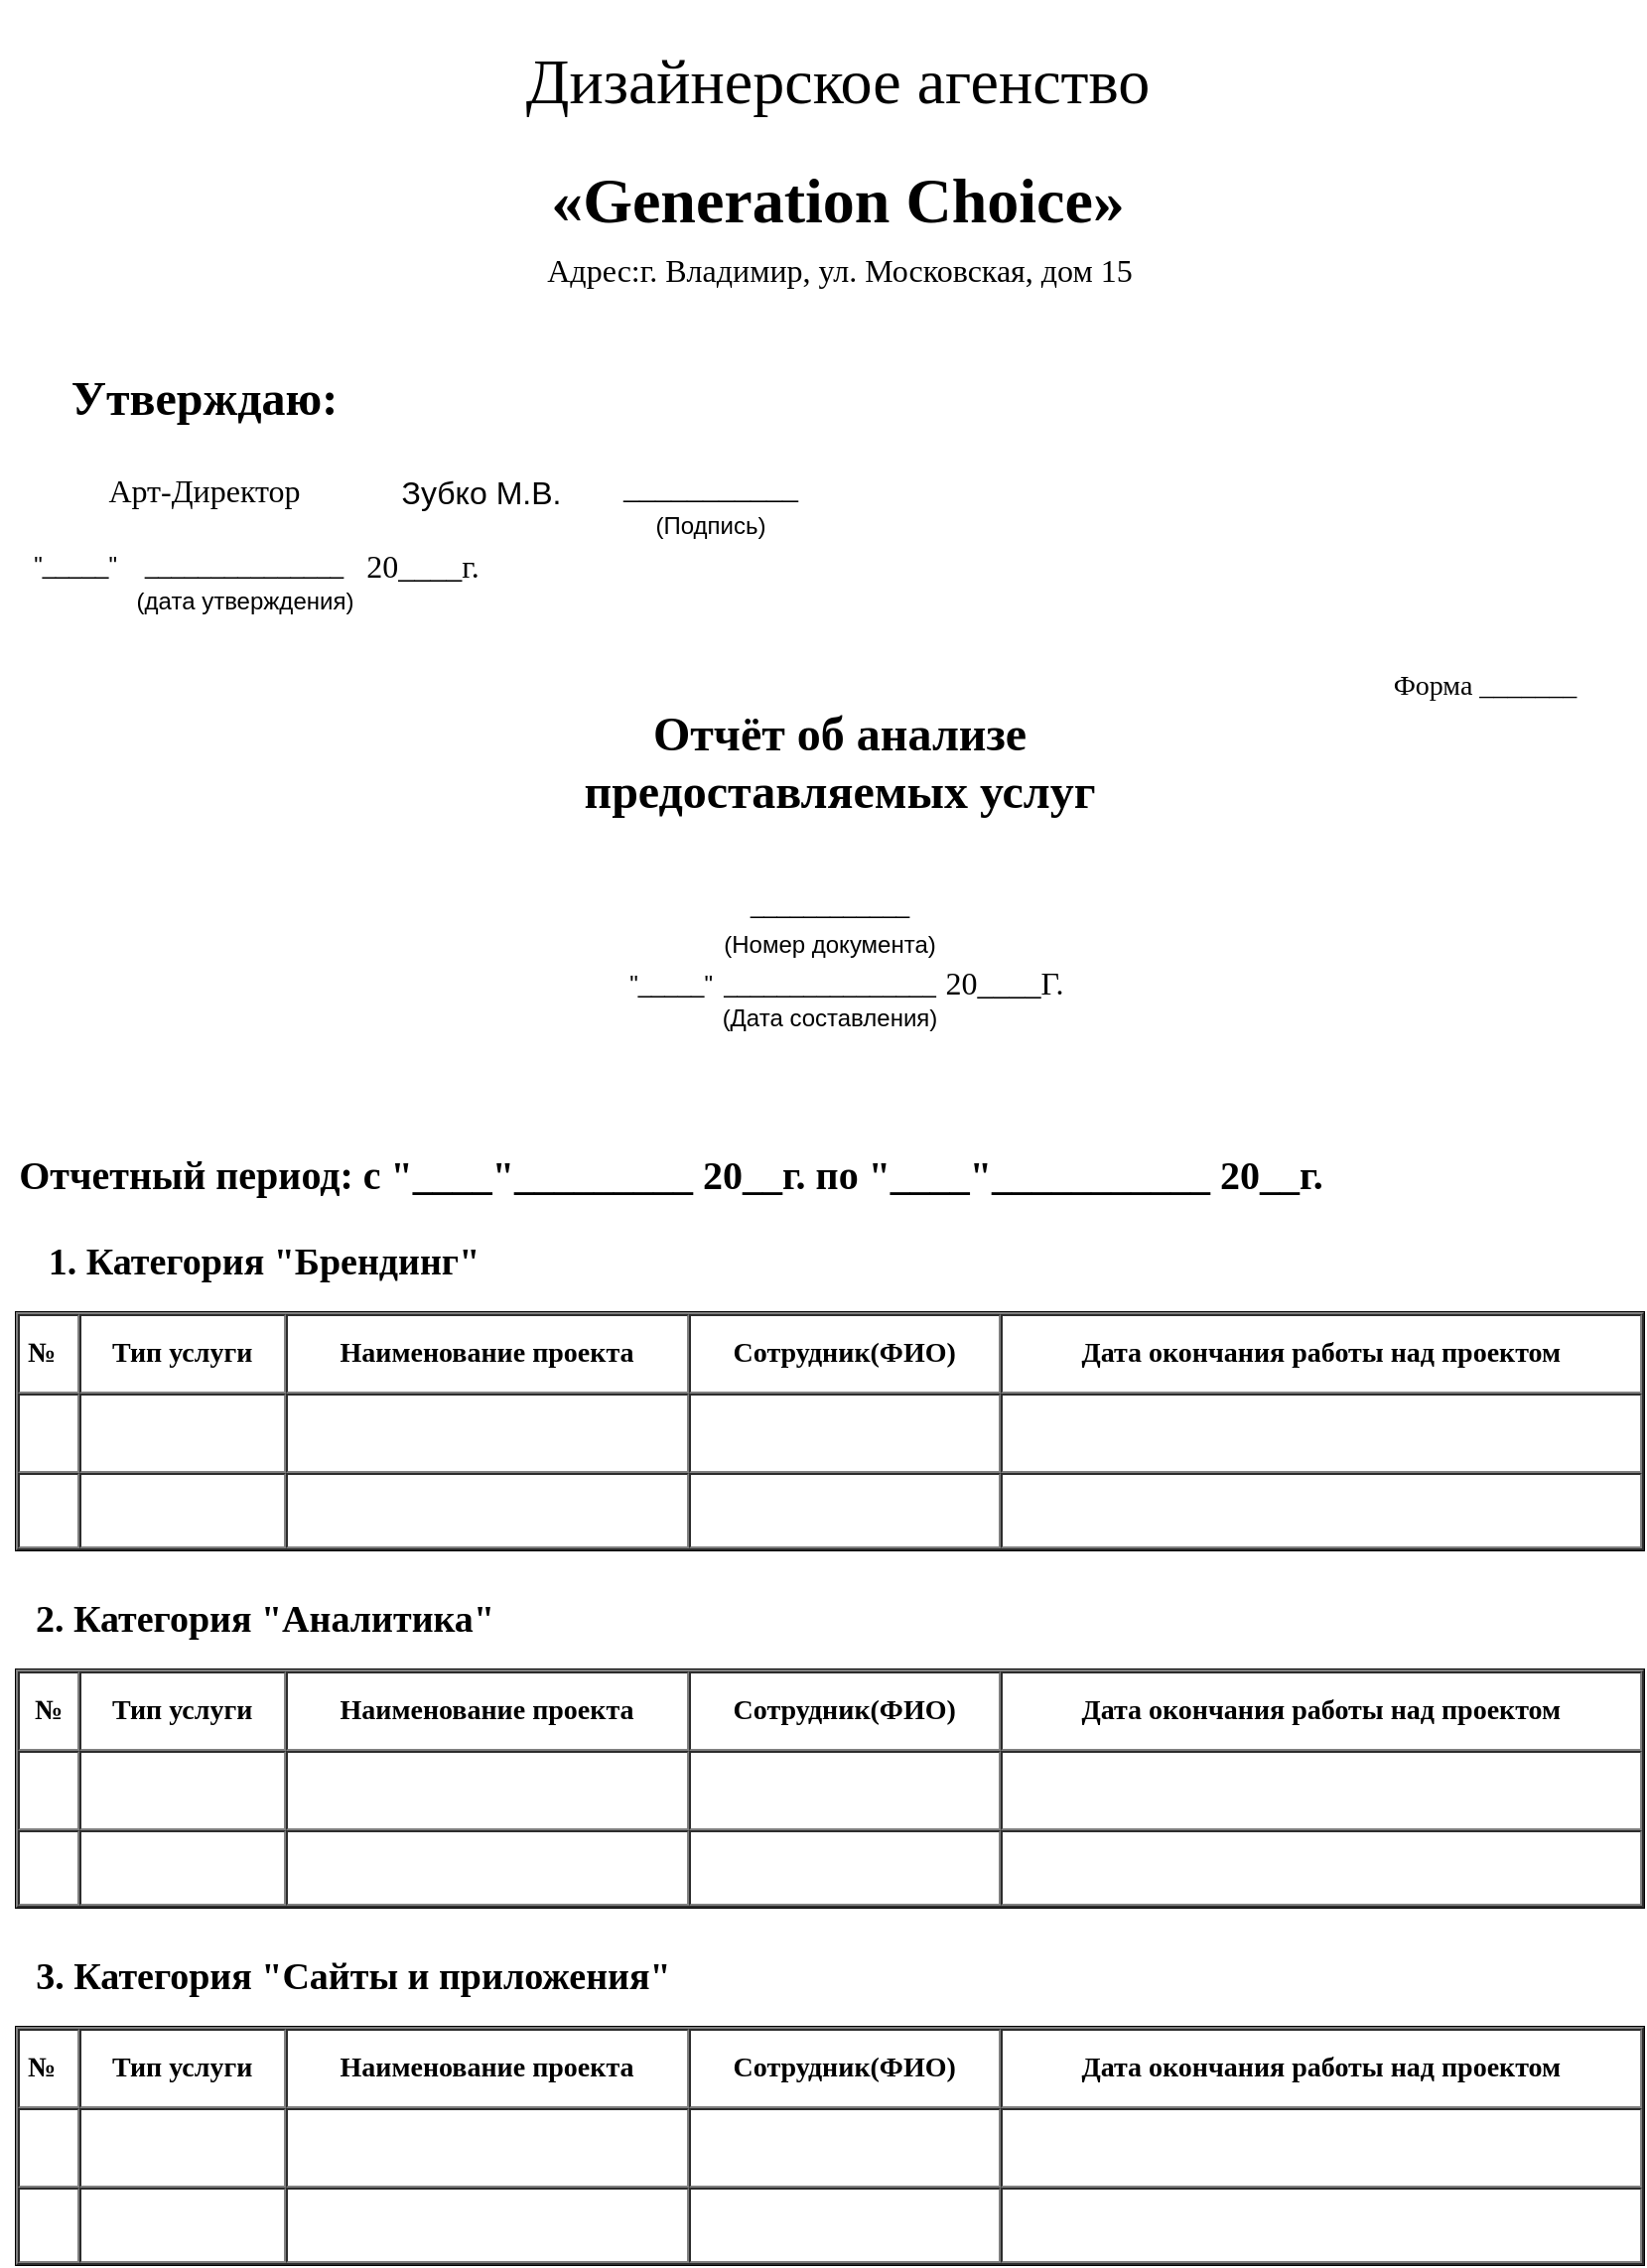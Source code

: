 <mxfile version="13.1.1" type="device"><diagram id="8hVWMAb6QoAQru0uA0Nf" name="Page-1"><mxGraphModel dx="1609" dy="717" grid="1" gridSize="10" guides="1" tooltips="1" connect="1" arrows="1" fold="1" page="1" pageScale="1" pageWidth="827" pageHeight="1169" math="0" shadow="0"><root><mxCell id="0"/><mxCell id="1" parent="0"/><mxCell id="jO6Z20tdxfoco7l5vSaH-5" value="&lt;h1&gt;&lt;font face=&quot;Times New Roman&quot;&gt;Утверждаю:&lt;/font&gt;&lt;/h1&gt;" style="text;html=1;strokeColor=none;fillColor=none;align=center;verticalAlign=middle;whiteSpace=wrap;rounded=0;" parent="1" vertex="1"><mxGeometry x="25" y="240" width="140" height="40" as="geometry"/></mxCell><mxCell id="jO6Z20tdxfoco7l5vSaH-15" value="&quot;_____&quot;" style="text;html=1;strokeColor=none;fillColor=none;align=center;verticalAlign=middle;whiteSpace=wrap;rounded=0;" parent="1" vertex="1"><mxGeometry x="10" y="334" width="40" height="20" as="geometry"/></mxCell><mxCell id="jO6Z20tdxfoco7l5vSaH-16" value="_______________" style="text;html=1;strokeColor=none;fillColor=none;align=center;verticalAlign=middle;whiteSpace=wrap;rounded=0;" parent="1" vertex="1"><mxGeometry x="95" y="334" width="40" height="20" as="geometry"/></mxCell><mxCell id="jO6Z20tdxfoco7l5vSaH-17" value="&lt;font style=&quot;font-size: 16px;&quot;&gt;20____г.&lt;/font&gt;" style="text;html=1;strokeColor=none;fillColor=none;align=center;verticalAlign=middle;whiteSpace=wrap;rounded=0;fontFamily=Times New Roman;fontSize=16;" parent="1" vertex="1"><mxGeometry x="185" y="334" width="40" height="20" as="geometry"/></mxCell><mxCell id="jO6Z20tdxfoco7l5vSaH-19" value="___________" style="text;html=1;strokeColor=none;fillColor=none;align=center;verticalAlign=middle;whiteSpace=wrap;rounded=0;fontFamily=Times New Roman;fontSize=16;" parent="1" vertex="1"><mxGeometry x="330" y="293.5" width="40" height="20" as="geometry"/></mxCell><mxCell id="jO6Z20tdxfoco7l5vSaH-20" value="(Подпись)" style="text;html=1;strokeColor=none;fillColor=none;align=center;verticalAlign=middle;whiteSpace=wrap;rounded=0;fontFamily=Helvetica;fontSize=12;" parent="1" vertex="1"><mxGeometry x="330" y="313.5" width="40" height="20" as="geometry"/></mxCell><mxCell id="jO6Z20tdxfoco7l5vSaH-22" value="&lt;h1&gt;&lt;font face=&quot;Times New Roman&quot;&gt;&lt;font style=&quot;font-size: 24px&quot;&gt;Отчёт об анализе предоставляемых услуг&lt;br&gt;&lt;/font&gt;&lt;/font&gt;&lt;/h1&gt;" style="text;html=1;strokeColor=none;fillColor=none;align=center;verticalAlign=middle;whiteSpace=wrap;rounded=0;fontFamily=Helvetica;fontSize=12;" parent="1" vertex="1"><mxGeometry x="235" y="410" width="360" height="65" as="geometry"/></mxCell><mxCell id="jO6Z20tdxfoco7l5vSaH-26" value="(дата утверждения)" style="text;html=1;strokeColor=none;fillColor=none;align=center;verticalAlign=middle;whiteSpace=wrap;rounded=0;fontFamily=Helvetica;fontSize=12;" parent="1" vertex="1"><mxGeometry x="57.5" y="354" width="115" height="16" as="geometry"/></mxCell><mxCell id="jO6Z20tdxfoco7l5vSaH-27" value="&lt;font face=&quot;Times New Roman&quot;&gt;&lt;span style=&quot;font-size: 14px&quot;&gt;Форма _______&lt;/span&gt;&lt;/font&gt;" style="text;html=1;strokeColor=none;fillColor=none;align=center;verticalAlign=middle;whiteSpace=wrap;rounded=0;fontFamily=Helvetica;fontSize=12;" parent="1" vertex="1"><mxGeometry x="685" y="400" width="110" height="10" as="geometry"/></mxCell><mxCell id="jO6Z20tdxfoco7l5vSaH-28" value="____________" style="text;html=1;strokeColor=none;fillColor=none;align=center;verticalAlign=middle;whiteSpace=wrap;rounded=0;fontFamily=Helvetica;fontSize=12;" parent="1" vertex="1"><mxGeometry x="390" y="505" width="40" height="20" as="geometry"/></mxCell><mxCell id="jO6Z20tdxfoco7l5vSaH-29" value="(Номер документа)" style="text;html=1;strokeColor=none;fillColor=none;align=center;verticalAlign=middle;whiteSpace=wrap;rounded=0;fontFamily=Helvetica;fontSize=12;" parent="1" vertex="1"><mxGeometry x="350" y="525" width="120" height="20" as="geometry"/></mxCell><mxCell id="jO6Z20tdxfoco7l5vSaH-33" value="&quot;_____&quot;" style="text;html=1;strokeColor=none;fillColor=none;align=center;verticalAlign=middle;whiteSpace=wrap;rounded=0;fontFamily=Helvetica;fontSize=12;" parent="1" vertex="1"><mxGeometry x="310" y="545" width="40" height="20" as="geometry"/></mxCell><mxCell id="jO6Z20tdxfoco7l5vSaH-34" value="________________" style="text;html=1;strokeColor=none;fillColor=none;align=center;verticalAlign=middle;whiteSpace=wrap;rounded=0;fontFamily=Helvetica;fontSize=12;" parent="1" vertex="1"><mxGeometry x="390" y="545" width="40" height="20" as="geometry"/></mxCell><mxCell id="jO6Z20tdxfoco7l5vSaH-35" value="20____Г." style="text;html=1;strokeColor=none;fillColor=none;align=center;verticalAlign=middle;whiteSpace=wrap;rounded=0;fontFamily=Times New Roman;fontSize=16;" parent="1" vertex="1"><mxGeometry x="478" y="544" width="40" height="20" as="geometry"/></mxCell><mxCell id="jO6Z20tdxfoco7l5vSaH-36" value="&lt;h1&gt;&lt;span style=&quot;font-weight: normal&quot;&gt;Дизайнерское агенство&lt;/span&gt;&lt;/h1&gt;&lt;h1&gt;«Generation Choice»&lt;/h1&gt;" style="text;html=1;strokeColor=none;fillColor=none;align=center;verticalAlign=middle;whiteSpace=wrap;rounded=0;fontFamily=Times New Roman;fontSize=16;" parent="1" vertex="1"><mxGeometry x="239" y="80" width="350" height="100" as="geometry"/></mxCell><mxCell id="jO6Z20tdxfoco7l5vSaH-38" value="&lt;font style=&quot;font-size: 16px&quot;&gt;&lt;font style=&quot;font-size: 16px&quot;&gt;Адрес:&lt;/font&gt;&lt;/font&gt;&lt;font style=&quot;font-size: 16px&quot;&gt;&lt;font style=&quot;font-size: 16px&quot;&gt;г. Владимир, ул. Московская, дом 15&lt;/font&gt;&lt;span style=&quot;text-align: left ; background-color: rgb(255 , 255 , 255)&quot;&gt;&lt;/span&gt;&lt;/font&gt;" style="text;html=1;strokeColor=none;fillColor=none;align=center;verticalAlign=middle;whiteSpace=wrap;rounded=0;fontFamily=Times New Roman;fontSize=16;" parent="1" vertex="1"><mxGeometry x="245" y="180" width="340" height="30" as="geometry"/></mxCell><mxCell id="jO6Z20tdxfoco7l5vSaH-39" value="&lt;font face=&quot;Helvetica&quot; style=&quot;font-size: 12px&quot;&gt;(Дата составления)&lt;/font&gt;" style="text;html=1;strokeColor=none;fillColor=none;align=center;verticalAlign=middle;whiteSpace=wrap;rounded=0;fontFamily=Times New Roman;fontSize=16;" parent="1" vertex="1"><mxGeometry x="340" y="555" width="140" height="30" as="geometry"/></mxCell><mxCell id="f4_M-VHNQFqt9gcgViSc-1" value="&lt;font face=&quot;Times New Roman&quot; style=&quot;font-size: 16px&quot;&gt;Арт-Директор&lt;/font&gt;" style="text;html=1;strokeColor=none;fillColor=none;align=center;verticalAlign=middle;whiteSpace=wrap;rounded=0;fontSize=14;" parent="1" vertex="1"><mxGeometry x="41" y="299.5" width="108" height="13" as="geometry"/></mxCell><mxCell id="f4_M-VHNQFqt9gcgViSc-2" value="Зубко М.В." style="text;html=1;strokeColor=none;fillColor=none;align=center;verticalAlign=middle;whiteSpace=wrap;rounded=0;fontSize=16;" parent="1" vertex="1"><mxGeometry x="182" y="293.5" width="105" height="27" as="geometry"/></mxCell><mxCell id="f4_M-VHNQFqt9gcgViSc-3" value="&lt;font face=&quot;Times New Roman&quot; size=&quot;1&quot;&gt;&lt;b style=&quot;font-size: 20px&quot;&gt;Отчетный период: с &quot;____&quot;_________ 20__г. по &quot;____&quot;___________ 20__г.&lt;/b&gt;&lt;/font&gt;" style="text;html=1;strokeColor=none;fillColor=none;align=center;verticalAlign=middle;whiteSpace=wrap;rounded=0;" parent="1" vertex="1"><mxGeometry y="620" width="660" height="60" as="geometry"/></mxCell><mxCell id="f4_M-VHNQFqt9gcgViSc-4" value="&lt;table style=&quot;width: 100% ; height: 100% ; font-size: 14px&quot; cellspacing=&quot;0&quot; cellpadding=&quot;4&quot; border=&quot;1&quot;&gt;&lt;tbody&gt;&lt;tr&gt;&lt;td&gt;&lt;b&gt;&lt;font style=&quot;font-size: 14px&quot; face=&quot;Times New Roman&quot;&gt;№&lt;/font&gt;&lt;/b&gt;&lt;/td&gt;&lt;td align=&quot;center&quot;&gt;&lt;font style=&quot;font-size: 14px&quot; face=&quot;Times New Roman&quot;&gt;&lt;b&gt;Тип услуги&lt;/b&gt;&lt;/font&gt;&lt;/td&gt;&lt;th align=&quot;center&quot;&gt;&lt;font style=&quot;font-size: 14px&quot; face=&quot;Times New Roman&quot;&gt;Наименование проекта&lt;/font&gt;&lt;/th&gt;&lt;td align=&quot;center&quot;&gt;&lt;font style=&quot;font-size: 14px&quot; face=&quot;Times New Roman&quot;&gt;&lt;b&gt;Сотрудник(ФИО)&lt;/b&gt;&lt;/font&gt;&lt;/td&gt;&lt;th align=&quot;center&quot;&gt;&lt;font style=&quot;font-size: 14px&quot; face=&quot;Times New Roman&quot;&gt;Дата окончания работы над проектом&lt;br&gt;&lt;/font&gt;&lt;/th&gt;&lt;/tr&gt;&lt;tr&gt;&lt;td&gt;&lt;font style=&quot;font-size: 14px&quot; face=&quot;Times New Roman&quot;&gt;&lt;br&gt;&lt;/font&gt;&lt;/td&gt;&lt;td&gt;&lt;font style=&quot;font-size: 14px&quot; face=&quot;Times New Roman&quot;&gt;&lt;br&gt;&lt;/font&gt;&lt;/td&gt;&lt;td&gt;&lt;font style=&quot;font-size: 14px&quot; face=&quot;Times New Roman&quot;&gt;&lt;br&gt;&lt;/font&gt;&lt;/td&gt;&lt;td&gt;&lt;font style=&quot;font-size: 14px&quot; face=&quot;Times New Roman&quot;&gt;&lt;br&gt;&lt;/font&gt;&lt;/td&gt;&lt;td&gt;&lt;br&gt;&lt;/td&gt;&lt;/tr&gt;&lt;tr&gt;&lt;td&gt;&lt;br&gt;&lt;/td&gt;&lt;td&gt;&lt;br&gt;&lt;/td&gt;&lt;td&gt;&lt;br&gt;&lt;/td&gt;&lt;td&gt;&lt;br&gt;&lt;/td&gt;&lt;td&gt;&lt;br&gt;&lt;/td&gt;&lt;/tr&gt;&lt;/tbody&gt;&lt;/table&gt; " style="verticalAlign=top;align=left;overflow=fill;fontSize=12;fontFamily=Helvetica;html=1" parent="1" vertex="1"><mxGeometry y="720" width="820" height="120" as="geometry"/></mxCell><mxCell id="f4_M-VHNQFqt9gcgViSc-5" value="&lt;font size=&quot;1&quot; face=&quot;Times New Roman&quot;&gt;&lt;b style=&quot;font-size: 19px&quot;&gt;1. Категория &quot;&lt;/b&gt;&lt;/font&gt;&lt;font size=&quot;1&quot; face=&quot;Times New Roman&quot;&gt;&lt;b style=&quot;font-size: 19px&quot;&gt;&lt;font size=&quot;1&quot; face=&quot;Times New Roman&quot;&gt;&lt;b style=&quot;font-size: 19px&quot;&gt;Брендинг&lt;/b&gt;&lt;/font&gt;&quot;&lt;/b&gt;&lt;/font&gt;" style="text;html=1;strokeColor=none;fillColor=none;align=center;verticalAlign=middle;whiteSpace=wrap;rounded=0;" parent="1" vertex="1"><mxGeometry x="5" y="680" width="240" height="30" as="geometry"/></mxCell><mxCell id="f4_M-VHNQFqt9gcgViSc-6" value="&lt;table style=&quot;width: 100% ; height: 100% ; font-size: 14px&quot; cellspacing=&quot;0&quot; cellpadding=&quot;4&quot; border=&quot;1&quot; align=&quot;center&quot;&gt;&lt;tbody&gt;&lt;tr&gt;&lt;td&gt;&lt;b&gt;&lt;font style=&quot;font-size: 14px&quot; face=&quot;Times New Roman&quot;&gt;№&lt;/font&gt;&lt;/b&gt;&lt;/td&gt;&lt;td&gt;&lt;font style=&quot;font-size: 14px&quot; face=&quot;Times New Roman&quot;&gt;&lt;b&gt;Тип услуги&lt;/b&gt;&lt;/font&gt;&lt;/td&gt;&lt;th&gt;&lt;font style=&quot;font-size: 14px&quot; face=&quot;Times New Roman&quot;&gt;Наименование проекта&lt;/font&gt;&lt;/th&gt;&lt;td&gt;&lt;font style=&quot;font-size: 14px&quot; face=&quot;Times New Roman&quot;&gt;&lt;b&gt;Сотрудник(ФИО)&lt;/b&gt;&lt;/font&gt;&lt;/td&gt;&lt;th&gt;&lt;font style=&quot;font-size: 14px&quot; face=&quot;Times New Roman&quot;&gt;Дата окончания работы над проектом&lt;br&gt;&lt;/font&gt;&lt;/th&gt;&lt;/tr&gt;&lt;tr&gt;&lt;td&gt;&lt;font style=&quot;font-size: 14px&quot; face=&quot;Times New Roman&quot;&gt;&lt;br&gt;&lt;/font&gt;&lt;/td&gt;&lt;td&gt;&lt;font style=&quot;font-size: 14px&quot; face=&quot;Times New Roman&quot;&gt;&lt;br&gt;&lt;/font&gt;&lt;/td&gt;&lt;td&gt;&lt;font style=&quot;font-size: 14px&quot; face=&quot;Times New Roman&quot;&gt;&lt;br&gt;&lt;/font&gt;&lt;/td&gt;&lt;td&gt;&lt;font style=&quot;font-size: 14px&quot; face=&quot;Times New Roman&quot;&gt;&lt;br&gt;&lt;/font&gt;&lt;/td&gt;&lt;td&gt;&lt;br&gt;&lt;/td&gt;&lt;/tr&gt;&lt;tr&gt;&lt;td&gt;&lt;br&gt;&lt;/td&gt;&lt;td&gt;&lt;br&gt;&lt;/td&gt;&lt;td&gt;&lt;br&gt;&lt;/td&gt;&lt;td&gt;&lt;br&gt;&lt;/td&gt;&lt;td&gt;&lt;br&gt;&lt;/td&gt;&lt;/tr&gt;&lt;/tbody&gt;&lt;/table&gt; " style="verticalAlign=top;align=center;overflow=fill;fontSize=12;fontFamily=Helvetica;html=1" parent="1" vertex="1"><mxGeometry y="900" width="820" height="120" as="geometry"/></mxCell><mxCell id="f4_M-VHNQFqt9gcgViSc-7" value="&lt;font size=&quot;1&quot; face=&quot;Times New Roman&quot;&gt;&lt;b style=&quot;font-size: 19px&quot;&gt;2. Категория &quot;&lt;/b&gt;&lt;/font&gt;&lt;font size=&quot;1&quot; face=&quot;Times New Roman&quot;&gt;&lt;b style=&quot;font-size: 19px&quot;&gt;&lt;font size=&quot;1&quot; face=&quot;Times New Roman&quot;&gt;&lt;b style=&quot;font-size: 19px&quot;&gt;Аналитика&lt;/b&gt;&lt;/font&gt;&quot;&lt;/b&gt;&lt;/font&gt;" style="text;html=1;strokeColor=none;fillColor=none;align=center;verticalAlign=middle;whiteSpace=wrap;rounded=0;" parent="1" vertex="1"><mxGeometry x="-7.5" y="860" width="265" height="30" as="geometry"/></mxCell><mxCell id="f4_M-VHNQFqt9gcgViSc-8" value="&lt;table style=&quot;width: 100% ; height: 100% ; font-size: 14px&quot; cellspacing=&quot;0&quot; cellpadding=&quot;4&quot; border=&quot;1&quot;&gt;&lt;tbody&gt;&lt;tr&gt;&lt;td&gt;&lt;b&gt;&lt;font style=&quot;font-size: 14px&quot; face=&quot;Times New Roman&quot;&gt;№&lt;/font&gt;&lt;/b&gt;&lt;/td&gt;&lt;td align=&quot;center&quot;&gt;&lt;font style=&quot;font-size: 14px&quot; face=&quot;Times New Roman&quot;&gt;&lt;b&gt;Тип услуги&lt;/b&gt;&lt;/font&gt;&lt;/td&gt;&lt;th align=&quot;center&quot;&gt;&lt;font style=&quot;font-size: 14px&quot; face=&quot;Times New Roman&quot;&gt;Наименование проекта&lt;/font&gt;&lt;/th&gt;&lt;td align=&quot;center&quot;&gt;&lt;font style=&quot;font-size: 14px&quot; face=&quot;Times New Roman&quot;&gt;&lt;b&gt;Сотрудник(ФИО)&lt;/b&gt;&lt;/font&gt;&lt;/td&gt;&lt;th align=&quot;center&quot;&gt;&lt;font style=&quot;font-size: 14px&quot; face=&quot;Times New Roman&quot;&gt;Дата окончания работы над проектом&lt;br&gt;&lt;/font&gt;&lt;/th&gt;&lt;/tr&gt;&lt;tr&gt;&lt;td&gt;&lt;font style=&quot;font-size: 14px&quot; face=&quot;Times New Roman&quot;&gt;&lt;br&gt;&lt;/font&gt;&lt;/td&gt;&lt;td&gt;&lt;font style=&quot;font-size: 14px&quot; face=&quot;Times New Roman&quot;&gt;&lt;br&gt;&lt;/font&gt;&lt;/td&gt;&lt;td&gt;&lt;font style=&quot;font-size: 14px&quot; face=&quot;Times New Roman&quot;&gt;&lt;br&gt;&lt;/font&gt;&lt;/td&gt;&lt;td&gt;&lt;font style=&quot;font-size: 14px&quot; face=&quot;Times New Roman&quot;&gt;&lt;br&gt;&lt;/font&gt;&lt;/td&gt;&lt;td&gt;&lt;br&gt;&lt;/td&gt;&lt;/tr&gt;&lt;tr&gt;&lt;td&gt;&lt;br&gt;&lt;/td&gt;&lt;td&gt;&lt;br&gt;&lt;/td&gt;&lt;td&gt;&lt;br&gt;&lt;/td&gt;&lt;td&gt;&lt;br&gt;&lt;/td&gt;&lt;td&gt;&lt;br&gt;&lt;/td&gt;&lt;/tr&gt;&lt;/tbody&gt;&lt;/table&gt; " style="verticalAlign=top;align=left;overflow=fill;fontSize=12;fontFamily=Helvetica;html=1" parent="1" vertex="1"><mxGeometry y="1080" width="820" height="120" as="geometry"/></mxCell><mxCell id="f4_M-VHNQFqt9gcgViSc-9" value="&lt;font face=&quot;Times New Roman&quot; size=&quot;1&quot;&gt;&lt;b style=&quot;font-size: 19px&quot;&gt;3. Категория &quot;Сайты и приложения&quot;&lt;/b&gt;&lt;/font&gt;" style="text;html=1;strokeColor=none;fillColor=none;align=center;verticalAlign=middle;whiteSpace=wrap;rounded=0;" parent="1" vertex="1"><mxGeometry y="1040" width="340" height="30" as="geometry"/></mxCell></root></mxGraphModel></diagram></mxfile>